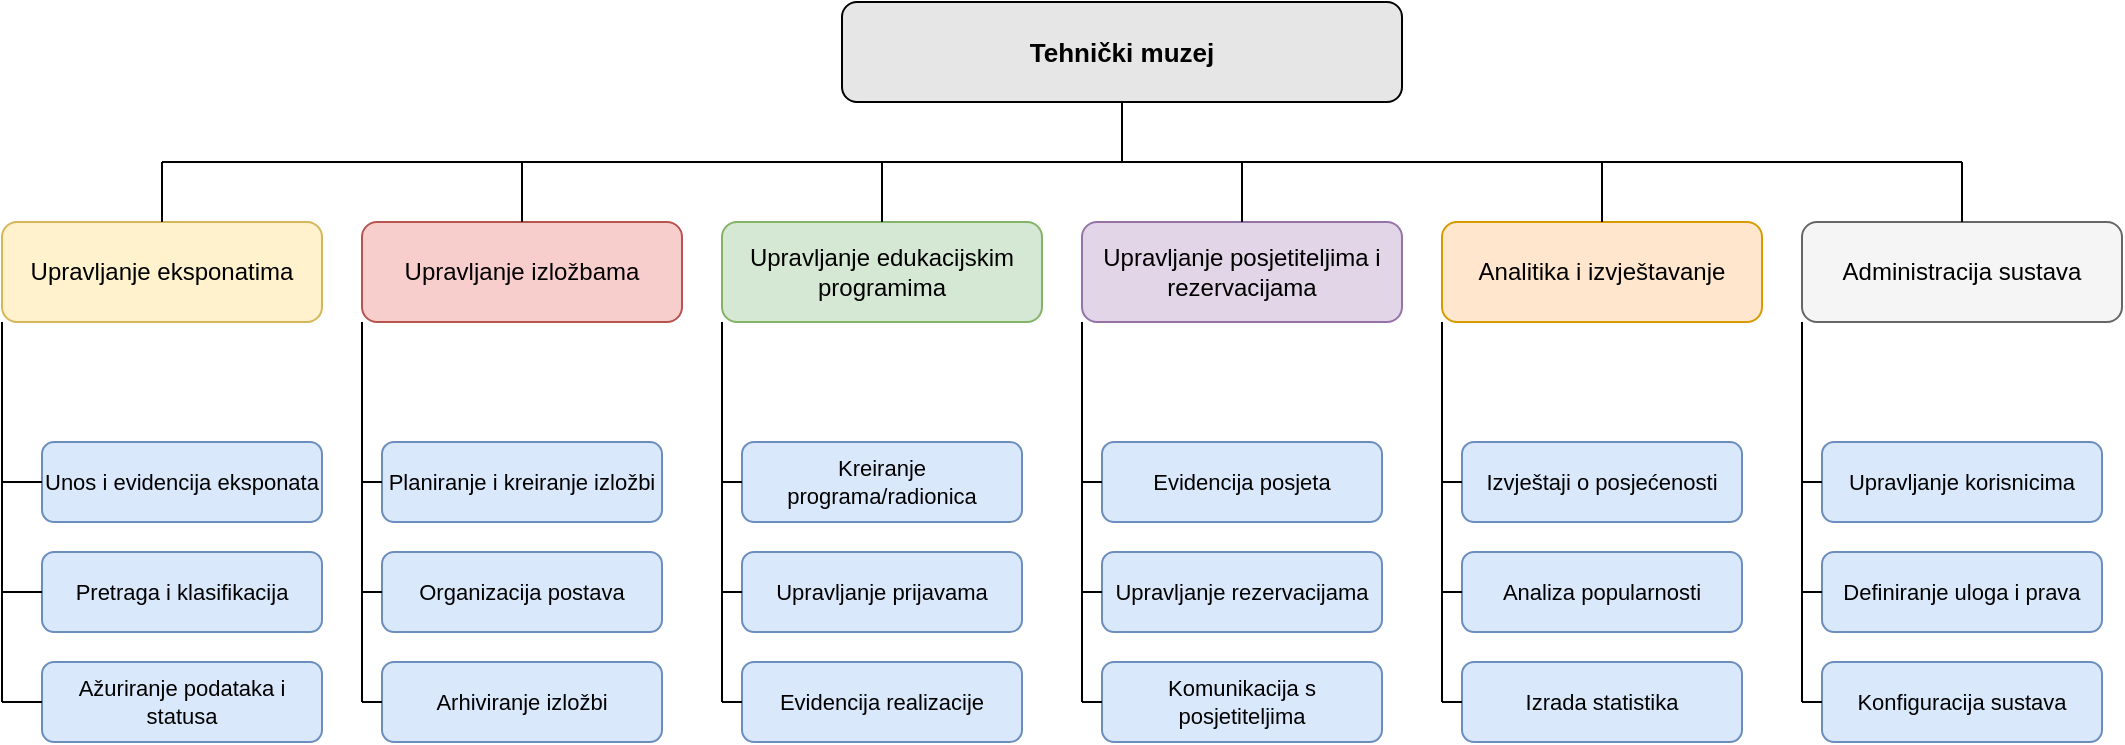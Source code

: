 <mxfile version="27.0.6">
  <diagram name="Page-1" id="TGOsE8-X5O8Z2pBxVIfo">
    <mxGraphModel dx="1111" dy="517" grid="1" gridSize="10" guides="1" tooltips="1" connect="1" arrows="1" fold="1" page="1" pageScale="1" pageWidth="850" pageHeight="1100" math="0" shadow="0">
      <root>
        <mxCell id="0" />
        <mxCell id="1" parent="0" />
        <mxCell id="A5hs6e5QmUeZNUBaArSy-1" value="Tehnički muzej" style="shape=rectangle;rounded=1;whiteSpace=wrap;html=1;fillColor=#E6E6E6;strokeColor=#000000;align=center;verticalAlign=middle;fontSize=13;fontStyle=1;" vertex="1" parent="1">
          <mxGeometry x="710" y="180" width="280" height="50" as="geometry" />
        </mxCell>
        <mxCell id="A5hs6e5QmUeZNUBaArSy-2" value="" style="edgeStyle=orthogonalEdgeStyle;rounded=0;orthogonalLoop=1;jettySize=auto;html=1;endArrow=none;endFill=0;strokeWidth=1;" edge="1" parent="1" source="A5hs6e5QmUeZNUBaArSy-1">
          <mxGeometry relative="1" as="geometry">
            <mxPoint x="850" y="230" as="sourcePoint" />
            <mxPoint x="850" y="260" as="targetPoint" />
            <Array as="points">
              <mxPoint x="850" y="245" />
            </Array>
          </mxGeometry>
        </mxCell>
        <mxCell id="A5hs6e5QmUeZNUBaArSy-4" value="Upravljanje eksponatima" style="shape=rectangle;rounded=1;whiteSpace=wrap;html=1;fillColor=#FFF2CC;strokeColor=#D6B656;align=center;verticalAlign=middle;fontSize=12;" vertex="1" parent="1">
          <mxGeometry x="290" y="290" width="160" height="50" as="geometry" />
        </mxCell>
        <mxCell id="A5hs6e5QmUeZNUBaArSy-5" value="" style="edgeStyle=orthogonalEdgeStyle;rounded=0;orthogonalLoop=1;jettySize=auto;html=1;endArrow=none;endFill=0;strokeWidth=1;" edge="1" parent="1">
          <mxGeometry relative="1" as="geometry">
            <mxPoint x="370" y="260" as="sourcePoint" />
            <mxPoint x="370" y="290" as="targetPoint" />
          </mxGeometry>
        </mxCell>
        <mxCell id="A5hs6e5QmUeZNUBaArSy-6" value="Upravljanje izložbama" style="shape=rectangle;rounded=1;whiteSpace=wrap;html=1;fillColor=#F8CECC;strokeColor=#B85450;align=center;verticalAlign=middle;fontSize=12;" vertex="1" parent="1">
          <mxGeometry x="470" y="290" width="160" height="50" as="geometry" />
        </mxCell>
        <mxCell id="A5hs6e5QmUeZNUBaArSy-7" value="" style="edgeStyle=orthogonalEdgeStyle;rounded=0;orthogonalLoop=1;jettySize=auto;html=1;endArrow=none;endFill=0;strokeWidth=1;" edge="1" parent="1">
          <mxGeometry relative="1" as="geometry">
            <mxPoint x="550" y="260" as="sourcePoint" />
            <mxPoint x="550" y="290" as="targetPoint" />
          </mxGeometry>
        </mxCell>
        <mxCell id="A5hs6e5QmUeZNUBaArSy-8" value="Upravljanje edukacijskim programima" style="shape=rectangle;rounded=1;whiteSpace=wrap;html=1;fillColor=#D5E8D4;strokeColor=#82B366;align=center;verticalAlign=middle;fontSize=12;" vertex="1" parent="1">
          <mxGeometry x="650" y="290" width="160" height="50" as="geometry" />
        </mxCell>
        <mxCell id="A5hs6e5QmUeZNUBaArSy-9" value="" style="edgeStyle=orthogonalEdgeStyle;rounded=0;orthogonalLoop=1;jettySize=auto;html=1;endArrow=none;endFill=0;strokeWidth=1;" edge="1" parent="1">
          <mxGeometry relative="1" as="geometry">
            <mxPoint x="730" y="260" as="sourcePoint" />
            <mxPoint x="730" y="290" as="targetPoint" />
          </mxGeometry>
        </mxCell>
        <mxCell id="A5hs6e5QmUeZNUBaArSy-10" value="Upravljanje posjetiteljima i rezervacijama" style="shape=rectangle;rounded=1;whiteSpace=wrap;html=1;fillColor=#E1D5E7;strokeColor=#9673A6;align=center;verticalAlign=middle;fontSize=12;" vertex="1" parent="1">
          <mxGeometry x="830" y="290" width="160" height="50" as="geometry" />
        </mxCell>
        <mxCell id="A5hs6e5QmUeZNUBaArSy-11" value="" style="edgeStyle=orthogonalEdgeStyle;rounded=0;orthogonalLoop=1;jettySize=auto;html=1;endArrow=none;endFill=0;strokeWidth=1;" edge="1" parent="1">
          <mxGeometry relative="1" as="geometry">
            <mxPoint x="910" y="260" as="sourcePoint" />
            <mxPoint x="910" y="290" as="targetPoint" />
          </mxGeometry>
        </mxCell>
        <mxCell id="A5hs6e5QmUeZNUBaArSy-12" value="Analitika i izvještavanje" style="shape=rectangle;rounded=1;whiteSpace=wrap;html=1;fillColor=#FFE6CC;strokeColor=#D79B00;align=center;verticalAlign=middle;fontSize=12;" vertex="1" parent="1">
          <mxGeometry x="1010" y="290" width="160" height="50" as="geometry" />
        </mxCell>
        <mxCell id="A5hs6e5QmUeZNUBaArSy-13" value="" style="edgeStyle=orthogonalEdgeStyle;rounded=0;orthogonalLoop=1;jettySize=auto;html=1;endArrow=none;endFill=0;strokeWidth=1;" edge="1" parent="1">
          <mxGeometry relative="1" as="geometry">
            <mxPoint x="1090" y="260" as="sourcePoint" />
            <mxPoint x="1090" y="290" as="targetPoint" />
          </mxGeometry>
        </mxCell>
        <mxCell id="A5hs6e5QmUeZNUBaArSy-14" value="Administracija sustava" style="shape=rectangle;rounded=1;whiteSpace=wrap;html=1;fillColor=#F5F5F5;strokeColor=#666666;align=center;verticalAlign=middle;fontSize=12;" vertex="1" parent="1">
          <mxGeometry x="1190" y="290" width="160" height="50" as="geometry" />
        </mxCell>
        <mxCell id="A5hs6e5QmUeZNUBaArSy-15" value="" style="edgeStyle=orthogonalEdgeStyle;rounded=0;orthogonalLoop=1;jettySize=auto;html=1;endArrow=none;endFill=0;strokeWidth=1;" edge="1" parent="1">
          <mxGeometry relative="1" as="geometry">
            <mxPoint x="1270" y="260" as="sourcePoint" />
            <mxPoint x="1270" y="290" as="targetPoint" />
          </mxGeometry>
        </mxCell>
        <mxCell id="A5hs6e5QmUeZNUBaArSy-16" value="Unos i evidencija eksponata" style="shape=rectangle;rounded=1;whiteSpace=wrap;html=1;fillColor=#DAE8FC;strokeColor=#6C8EBF;align=center;verticalAlign=middle;fontSize=11;" vertex="1" parent="1">
          <mxGeometry x="310" y="400" width="140" height="40" as="geometry" />
        </mxCell>
        <mxCell id="A5hs6e5QmUeZNUBaArSy-17" value="Pretraga i klasifikacija" style="shape=rectangle;rounded=1;whiteSpace=wrap;html=1;fillColor=#DAE8FC;strokeColor=#6C8EBF;align=center;verticalAlign=middle;fontSize=11;" vertex="1" parent="1">
          <mxGeometry x="310" y="455" width="140" height="40" as="geometry" />
        </mxCell>
        <mxCell id="A5hs6e5QmUeZNUBaArSy-18" value="Ažuriranje podataka i statusa" style="shape=rectangle;rounded=1;whiteSpace=wrap;html=1;fillColor=#DAE8FC;strokeColor=#6C8EBF;align=center;verticalAlign=middle;fontSize=11;" vertex="1" parent="1">
          <mxGeometry x="310" y="510" width="140" height="40" as="geometry" />
        </mxCell>
        <mxCell id="A5hs6e5QmUeZNUBaArSy-22" value="Planiranje i kreiranje izložbi" style="shape=rectangle;rounded=1;whiteSpace=wrap;html=1;fillColor=#DAE8FC;strokeColor=#6C8EBF;align=center;verticalAlign=middle;fontSize=11;" vertex="1" parent="1">
          <mxGeometry x="480" y="400" width="140" height="40" as="geometry" />
        </mxCell>
        <mxCell id="A5hs6e5QmUeZNUBaArSy-23" value="Organizacija postava" style="shape=rectangle;rounded=1;whiteSpace=wrap;html=1;fillColor=#DAE8FC;strokeColor=#6C8EBF;align=center;verticalAlign=middle;fontSize=11;" vertex="1" parent="1">
          <mxGeometry x="480" y="455" width="140" height="40" as="geometry" />
        </mxCell>
        <mxCell id="A5hs6e5QmUeZNUBaArSy-24" value="Arhiviranje izložbi" style="shape=rectangle;rounded=1;whiteSpace=wrap;html=1;fillColor=#DAE8FC;strokeColor=#6C8EBF;align=center;verticalAlign=middle;fontSize=11;" vertex="1" parent="1">
          <mxGeometry x="480" y="510" width="140" height="40" as="geometry" />
        </mxCell>
        <mxCell id="A5hs6e5QmUeZNUBaArSy-28" value="Kreiranje programa/radionica" style="shape=rectangle;rounded=1;whiteSpace=wrap;html=1;fillColor=#DAE8FC;strokeColor=#6C8EBF;align=center;verticalAlign=middle;fontSize=11;" vertex="1" parent="1">
          <mxGeometry x="660" y="400" width="140" height="40" as="geometry" />
        </mxCell>
        <mxCell id="A5hs6e5QmUeZNUBaArSy-29" value="Upravljanje prijavama" style="shape=rectangle;rounded=1;whiteSpace=wrap;html=1;fillColor=#DAE8FC;strokeColor=#6C8EBF;align=center;verticalAlign=middle;fontSize=11;" vertex="1" parent="1">
          <mxGeometry x="660" y="455" width="140" height="40" as="geometry" />
        </mxCell>
        <mxCell id="A5hs6e5QmUeZNUBaArSy-30" value="Evidencija realizacije" style="shape=rectangle;rounded=1;whiteSpace=wrap;html=1;fillColor=#DAE8FC;strokeColor=#6C8EBF;align=center;verticalAlign=middle;fontSize=11;" vertex="1" parent="1">
          <mxGeometry x="660" y="510" width="140" height="40" as="geometry" />
        </mxCell>
        <mxCell id="A5hs6e5QmUeZNUBaArSy-34" value="Evidencija posjeta" style="shape=rectangle;rounded=1;whiteSpace=wrap;html=1;fillColor=#DAE8FC;strokeColor=#6C8EBF;align=center;verticalAlign=middle;fontSize=11;" vertex="1" parent="1">
          <mxGeometry x="840" y="400" width="140" height="40" as="geometry" />
        </mxCell>
        <mxCell id="A5hs6e5QmUeZNUBaArSy-35" value="Upravljanje rezervacijama" style="shape=rectangle;rounded=1;whiteSpace=wrap;html=1;fillColor=#DAE8FC;strokeColor=#6C8EBF;align=center;verticalAlign=middle;fontSize=11;" vertex="1" parent="1">
          <mxGeometry x="840" y="455" width="140" height="40" as="geometry" />
        </mxCell>
        <mxCell id="A5hs6e5QmUeZNUBaArSy-36" value="Komunikacija s posjetiteljima" style="shape=rectangle;rounded=1;whiteSpace=wrap;html=1;fillColor=#DAE8FC;strokeColor=#6C8EBF;align=center;verticalAlign=middle;fontSize=11;" vertex="1" parent="1">
          <mxGeometry x="840" y="510" width="140" height="40" as="geometry" />
        </mxCell>
        <mxCell id="A5hs6e5QmUeZNUBaArSy-40" value="Izvještaji o posjećenosti" style="shape=rectangle;rounded=1;whiteSpace=wrap;html=1;fillColor=#DAE8FC;strokeColor=#6C8EBF;align=center;verticalAlign=middle;fontSize=11;" vertex="1" parent="1">
          <mxGeometry x="1020" y="400" width="140" height="40" as="geometry" />
        </mxCell>
        <mxCell id="A5hs6e5QmUeZNUBaArSy-41" value="Analiza popularnosti" style="shape=rectangle;rounded=1;whiteSpace=wrap;html=1;fillColor=#DAE8FC;strokeColor=#6C8EBF;align=center;verticalAlign=middle;fontSize=11;" vertex="1" parent="1">
          <mxGeometry x="1020" y="455" width="140" height="40" as="geometry" />
        </mxCell>
        <mxCell id="A5hs6e5QmUeZNUBaArSy-42" value="Izrada statistika" style="shape=rectangle;rounded=1;whiteSpace=wrap;html=1;fillColor=#DAE8FC;strokeColor=#6C8EBF;align=center;verticalAlign=middle;fontSize=11;" vertex="1" parent="1">
          <mxGeometry x="1020" y="510" width="140" height="40" as="geometry" />
        </mxCell>
        <mxCell id="A5hs6e5QmUeZNUBaArSy-46" value="Upravljanje korisnicima" style="shape=rectangle;rounded=1;whiteSpace=wrap;html=1;fillColor=#DAE8FC;strokeColor=#6C8EBF;align=center;verticalAlign=middle;fontSize=11;" vertex="1" parent="1">
          <mxGeometry x="1200" y="400" width="140" height="40" as="geometry" />
        </mxCell>
        <mxCell id="A5hs6e5QmUeZNUBaArSy-47" value="Definiranje uloga i prava" style="shape=rectangle;rounded=1;whiteSpace=wrap;html=1;fillColor=#DAE8FC;strokeColor=#6C8EBF;align=center;verticalAlign=middle;fontSize=11;" vertex="1" parent="1">
          <mxGeometry x="1200" y="455" width="140" height="40" as="geometry" />
        </mxCell>
        <mxCell id="A5hs6e5QmUeZNUBaArSy-48" value="Konfiguracija sustava" style="shape=rectangle;rounded=1;whiteSpace=wrap;html=1;fillColor=#DAE8FC;strokeColor=#6C8EBF;align=center;verticalAlign=middle;fontSize=11;" vertex="1" parent="1">
          <mxGeometry x="1200" y="510" width="140" height="40" as="geometry" />
        </mxCell>
        <mxCell id="A5hs6e5QmUeZNUBaArSy-52" value="" style="endArrow=none;html=1;rounded=0;entryX=0;entryY=1;entryDx=0;entryDy=0;" edge="1" parent="1" target="A5hs6e5QmUeZNUBaArSy-4">
          <mxGeometry width="50" height="50" relative="1" as="geometry">
            <mxPoint x="290" y="530" as="sourcePoint" />
            <mxPoint x="318" y="370" as="targetPoint" />
          </mxGeometry>
        </mxCell>
        <mxCell id="A5hs6e5QmUeZNUBaArSy-56" value="" style="endArrow=none;html=1;rounded=0;entryX=0;entryY=0.5;entryDx=0;entryDy=0;" edge="1" parent="1" target="A5hs6e5QmUeZNUBaArSy-16">
          <mxGeometry width="50" height="50" relative="1" as="geometry">
            <mxPoint x="290" y="420" as="sourcePoint" />
            <mxPoint x="340" y="380" as="targetPoint" />
          </mxGeometry>
        </mxCell>
        <mxCell id="A5hs6e5QmUeZNUBaArSy-57" value="" style="endArrow=none;html=1;rounded=0;entryX=0;entryY=0.5;entryDx=0;entryDy=0;" edge="1" parent="1" target="A5hs6e5QmUeZNUBaArSy-17">
          <mxGeometry width="50" height="50" relative="1" as="geometry">
            <mxPoint x="290" y="475" as="sourcePoint" />
            <mxPoint x="340" y="430" as="targetPoint" />
          </mxGeometry>
        </mxCell>
        <mxCell id="A5hs6e5QmUeZNUBaArSy-58" value="" style="endArrow=none;html=1;rounded=0;entryX=0;entryY=0.5;entryDx=0;entryDy=0;" edge="1" parent="1" target="A5hs6e5QmUeZNUBaArSy-18">
          <mxGeometry width="50" height="50" relative="1" as="geometry">
            <mxPoint x="290" y="530" as="sourcePoint" />
            <mxPoint x="340" y="480" as="targetPoint" />
          </mxGeometry>
        </mxCell>
        <mxCell id="A5hs6e5QmUeZNUBaArSy-60" value="" style="endArrow=none;html=1;rounded=0;entryX=0;entryY=1;entryDx=0;entryDy=0;" edge="1" parent="1" target="A5hs6e5QmUeZNUBaArSy-6">
          <mxGeometry width="50" height="50" relative="1" as="geometry">
            <mxPoint x="470" y="530" as="sourcePoint" />
            <mxPoint x="480" y="350" as="targetPoint" />
          </mxGeometry>
        </mxCell>
        <mxCell id="A5hs6e5QmUeZNUBaArSy-61" value="" style="endArrow=none;html=1;rounded=0;entryX=0;entryY=0.5;entryDx=0;entryDy=0;" edge="1" parent="1" target="A5hs6e5QmUeZNUBaArSy-22">
          <mxGeometry width="50" height="50" relative="1" as="geometry">
            <mxPoint x="470" y="420" as="sourcePoint" />
            <mxPoint x="520" y="370" as="targetPoint" />
          </mxGeometry>
        </mxCell>
        <mxCell id="A5hs6e5QmUeZNUBaArSy-62" value="" style="endArrow=none;html=1;rounded=0;entryX=0;entryY=0.5;entryDx=0;entryDy=0;" edge="1" parent="1" target="A5hs6e5QmUeZNUBaArSy-23">
          <mxGeometry width="50" height="50" relative="1" as="geometry">
            <mxPoint x="470" y="475" as="sourcePoint" />
            <mxPoint x="520" y="450" as="targetPoint" />
          </mxGeometry>
        </mxCell>
        <mxCell id="A5hs6e5QmUeZNUBaArSy-63" value="" style="endArrow=none;html=1;rounded=0;entryX=0;entryY=0.5;entryDx=0;entryDy=0;" edge="1" parent="1" target="A5hs6e5QmUeZNUBaArSy-24">
          <mxGeometry width="50" height="50" relative="1" as="geometry">
            <mxPoint x="470" y="530" as="sourcePoint" />
            <mxPoint x="520" y="480" as="targetPoint" />
          </mxGeometry>
        </mxCell>
        <mxCell id="A5hs6e5QmUeZNUBaArSy-64" value="" style="endArrow=none;html=1;rounded=0;" edge="1" parent="1">
          <mxGeometry width="50" height="50" relative="1" as="geometry">
            <mxPoint x="650" y="530" as="sourcePoint" />
            <mxPoint x="650" y="340" as="targetPoint" />
          </mxGeometry>
        </mxCell>
        <mxCell id="A5hs6e5QmUeZNUBaArSy-65" value="" style="endArrow=none;html=1;rounded=0;entryX=0;entryY=0.5;entryDx=0;entryDy=0;" edge="1" parent="1" target="A5hs6e5QmUeZNUBaArSy-28">
          <mxGeometry width="50" height="50" relative="1" as="geometry">
            <mxPoint x="650" y="420" as="sourcePoint" />
            <mxPoint x="700" y="370" as="targetPoint" />
          </mxGeometry>
        </mxCell>
        <mxCell id="A5hs6e5QmUeZNUBaArSy-66" value="" style="endArrow=none;html=1;rounded=0;entryX=0;entryY=0.5;entryDx=0;entryDy=0;" edge="1" parent="1" target="A5hs6e5QmUeZNUBaArSy-29">
          <mxGeometry width="50" height="50" relative="1" as="geometry">
            <mxPoint x="650" y="475" as="sourcePoint" />
            <mxPoint x="700" y="460" as="targetPoint" />
          </mxGeometry>
        </mxCell>
        <mxCell id="A5hs6e5QmUeZNUBaArSy-67" value="" style="endArrow=none;html=1;rounded=0;entryX=0;entryY=0.5;entryDx=0;entryDy=0;" edge="1" parent="1" target="A5hs6e5QmUeZNUBaArSy-30">
          <mxGeometry width="50" height="50" relative="1" as="geometry">
            <mxPoint x="650" y="530" as="sourcePoint" />
            <mxPoint x="700" y="480" as="targetPoint" />
          </mxGeometry>
        </mxCell>
        <mxCell id="A5hs6e5QmUeZNUBaArSy-70" value="" style="endArrow=none;html=1;rounded=0;" edge="1" parent="1">
          <mxGeometry width="50" height="50" relative="1" as="geometry">
            <mxPoint x="830" y="530" as="sourcePoint" />
            <mxPoint x="830" y="340" as="targetPoint" />
          </mxGeometry>
        </mxCell>
        <mxCell id="A5hs6e5QmUeZNUBaArSy-71" value="" style="endArrow=none;html=1;rounded=0;entryX=0;entryY=0.5;entryDx=0;entryDy=0;" edge="1" parent="1" target="A5hs6e5QmUeZNUBaArSy-34">
          <mxGeometry width="50" height="50" relative="1" as="geometry">
            <mxPoint x="830" y="420" as="sourcePoint" />
            <mxPoint x="880" y="370" as="targetPoint" />
          </mxGeometry>
        </mxCell>
        <mxCell id="A5hs6e5QmUeZNUBaArSy-72" value="" style="endArrow=none;html=1;rounded=0;entryX=0;entryY=0.5;entryDx=0;entryDy=0;" edge="1" parent="1" target="A5hs6e5QmUeZNUBaArSy-35">
          <mxGeometry width="50" height="50" relative="1" as="geometry">
            <mxPoint x="830" y="475" as="sourcePoint" />
            <mxPoint x="880" y="430" as="targetPoint" />
          </mxGeometry>
        </mxCell>
        <mxCell id="A5hs6e5QmUeZNUBaArSy-73" value="" style="endArrow=none;html=1;rounded=0;entryX=0;entryY=0.5;entryDx=0;entryDy=0;" edge="1" parent="1" target="A5hs6e5QmUeZNUBaArSy-36">
          <mxGeometry width="50" height="50" relative="1" as="geometry">
            <mxPoint x="830" y="530" as="sourcePoint" />
            <mxPoint x="880" y="480" as="targetPoint" />
          </mxGeometry>
        </mxCell>
        <mxCell id="A5hs6e5QmUeZNUBaArSy-74" value="" style="endArrow=none;html=1;rounded=0;" edge="1" parent="1">
          <mxGeometry width="50" height="50" relative="1" as="geometry">
            <mxPoint x="1010" y="530" as="sourcePoint" />
            <mxPoint x="1010" y="340" as="targetPoint" />
          </mxGeometry>
        </mxCell>
        <mxCell id="A5hs6e5QmUeZNUBaArSy-75" value="" style="endArrow=none;html=1;rounded=0;" edge="1" parent="1" target="A5hs6e5QmUeZNUBaArSy-40">
          <mxGeometry width="50" height="50" relative="1" as="geometry">
            <mxPoint x="1010" y="420" as="sourcePoint" />
            <mxPoint x="1060" y="370" as="targetPoint" />
          </mxGeometry>
        </mxCell>
        <mxCell id="A5hs6e5QmUeZNUBaArSy-76" value="" style="endArrow=none;html=1;rounded=0;entryX=0;entryY=0.5;entryDx=0;entryDy=0;" edge="1" parent="1" target="A5hs6e5QmUeZNUBaArSy-41">
          <mxGeometry width="50" height="50" relative="1" as="geometry">
            <mxPoint x="1010" y="475" as="sourcePoint" />
            <mxPoint x="1020" y="479" as="targetPoint" />
          </mxGeometry>
        </mxCell>
        <mxCell id="A5hs6e5QmUeZNUBaArSy-77" value="" style="endArrow=none;html=1;rounded=0;entryX=0;entryY=0.5;entryDx=0;entryDy=0;" edge="1" parent="1" target="A5hs6e5QmUeZNUBaArSy-42">
          <mxGeometry width="50" height="50" relative="1" as="geometry">
            <mxPoint x="1010" y="530" as="sourcePoint" />
            <mxPoint x="1060" y="480" as="targetPoint" />
          </mxGeometry>
        </mxCell>
        <mxCell id="A5hs6e5QmUeZNUBaArSy-79" value="" style="endArrow=none;html=1;rounded=0;" edge="1" parent="1">
          <mxGeometry width="50" height="50" relative="1" as="geometry">
            <mxPoint x="1190" y="530" as="sourcePoint" />
            <mxPoint x="1190" y="340" as="targetPoint" />
          </mxGeometry>
        </mxCell>
        <mxCell id="A5hs6e5QmUeZNUBaArSy-80" value="" style="endArrow=none;html=1;rounded=0;entryX=0;entryY=0.5;entryDx=0;entryDy=0;" edge="1" parent="1" target="A5hs6e5QmUeZNUBaArSy-46">
          <mxGeometry width="50" height="50" relative="1" as="geometry">
            <mxPoint x="1190" y="420" as="sourcePoint" />
            <mxPoint x="1240" y="370" as="targetPoint" />
          </mxGeometry>
        </mxCell>
        <mxCell id="A5hs6e5QmUeZNUBaArSy-82" value="" style="endArrow=none;html=1;rounded=0;entryX=0;entryY=0.5;entryDx=0;entryDy=0;" edge="1" parent="1" target="A5hs6e5QmUeZNUBaArSy-47">
          <mxGeometry width="50" height="50" relative="1" as="geometry">
            <mxPoint x="1190" y="475" as="sourcePoint" />
            <mxPoint x="1240" y="430" as="targetPoint" />
          </mxGeometry>
        </mxCell>
        <mxCell id="A5hs6e5QmUeZNUBaArSy-83" value="" style="endArrow=none;html=1;rounded=0;entryX=0;entryY=0.5;entryDx=0;entryDy=0;" edge="1" parent="1" target="A5hs6e5QmUeZNUBaArSy-48">
          <mxGeometry width="50" height="50" relative="1" as="geometry">
            <mxPoint x="1190" y="530" as="sourcePoint" />
            <mxPoint x="1240" y="480" as="targetPoint" />
          </mxGeometry>
        </mxCell>
        <mxCell id="A5hs6e5QmUeZNUBaArSy-84" value="" style="endArrow=none;html=1;rounded=0;" edge="1" parent="1">
          <mxGeometry width="50" height="50" relative="1" as="geometry">
            <mxPoint x="370" y="260" as="sourcePoint" />
            <mxPoint x="1270" y="260" as="targetPoint" />
          </mxGeometry>
        </mxCell>
      </root>
    </mxGraphModel>
  </diagram>
</mxfile>
